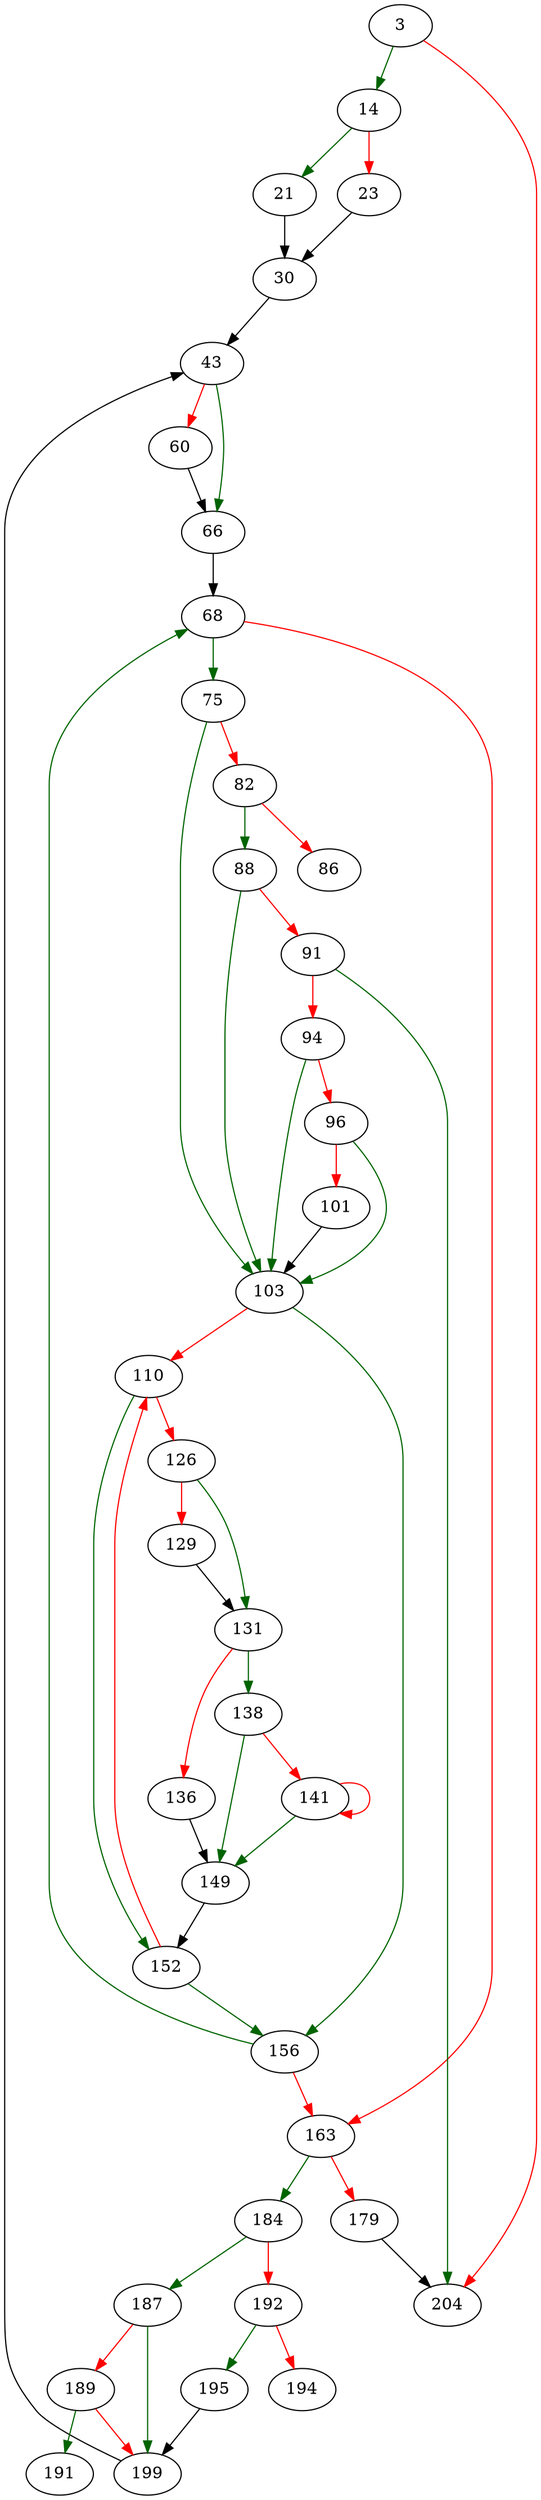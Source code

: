 strict digraph "fillbuf" {
	// Node definitions.
	3 [entry=true];
	14;
	204;
	21;
	23;
	30;
	43;
	66;
	60;
	68;
	75;
	163;
	103;
	82;
	88;
	86;
	91;
	94;
	96;
	101;
	156;
	110;
	152;
	126;
	131;
	129;
	138;
	136;
	149;
	141;
	184;
	179;
	187;
	192;
	199;
	189;
	191;
	195;
	194;

	// Edge definitions.
	3 -> 14 [
		color=darkgreen
		cond=true
	];
	3 -> 204 [
		color=red
		cond=false
	];
	14 -> 21 [
		color=darkgreen
		cond=true
	];
	14 -> 23 [
		color=red
		cond=false
	];
	21 -> 30;
	23 -> 30;
	30 -> 43;
	43 -> 66 [
		color=darkgreen
		cond=true
	];
	43 -> 60 [
		color=red
		cond=false
	];
	66 -> 68;
	60 -> 66;
	68 -> 75 [
		color=darkgreen
		cond=true
	];
	68 -> 163 [
		color=red
		cond=false
	];
	75 -> 103 [
		color=darkgreen
		cond=true
	];
	75 -> 82 [
		color=red
		cond=false
	];
	163 -> 184 [
		color=darkgreen
		cond=true
	];
	163 -> 179 [
		color=red
		cond=false
	];
	103 -> 156 [
		color=darkgreen
		cond=true
	];
	103 -> 110 [
		color=red
		cond=false
	];
	82 -> 88 [
		color=darkgreen
		cond=true
	];
	82 -> 86 [
		color=red
		cond=false
	];
	88 -> 103 [
		color=darkgreen
		cond=true
	];
	88 -> 91 [
		color=red
		cond=false
	];
	91 -> 204 [
		color=darkgreen
		cond=true
	];
	91 -> 94 [
		color=red
		cond=false
	];
	94 -> 103 [
		color=darkgreen
		cond=true
	];
	94 -> 96 [
		color=red
		cond=false
	];
	96 -> 103 [
		color=darkgreen
		cond=true
	];
	96 -> 101 [
		color=red
		cond=false
	];
	101 -> 103;
	156 -> 68 [
		color=darkgreen
		cond=true
	];
	156 -> 163 [
		color=red
		cond=false
	];
	110 -> 152 [
		color=darkgreen
		cond=true
	];
	110 -> 126 [
		color=red
		cond=false
	];
	152 -> 156 [
		color=darkgreen
		cond=true
	];
	152 -> 110 [
		color=red
		cond=false
	];
	126 -> 131 [
		color=darkgreen
		cond=true
	];
	126 -> 129 [
		color=red
		cond=false
	];
	131 -> 138 [
		color=darkgreen
		cond=true
	];
	131 -> 136 [
		color=red
		cond=false
	];
	129 -> 131;
	138 -> 149 [
		color=darkgreen
		cond=true
	];
	138 -> 141 [
		color=red
		cond=false
	];
	136 -> 149;
	149 -> 152;
	141 -> 149 [
		color=darkgreen
		cond=true
	];
	141 -> 141 [
		color=red
		cond=false
	];
	184 -> 187 [
		color=darkgreen
		cond=true
	];
	184 -> 192 [
		color=red
		cond=false
	];
	179 -> 204;
	187 -> 199 [
		color=darkgreen
		cond=true
	];
	187 -> 189 [
		color=red
		cond=false
	];
	192 -> 195 [
		color=darkgreen
		cond=true
	];
	192 -> 194 [
		color=red
		cond=false
	];
	199 -> 43;
	189 -> 199 [
		color=red
		cond=false
	];
	189 -> 191 [
		color=darkgreen
		cond=true
	];
	195 -> 199;
}